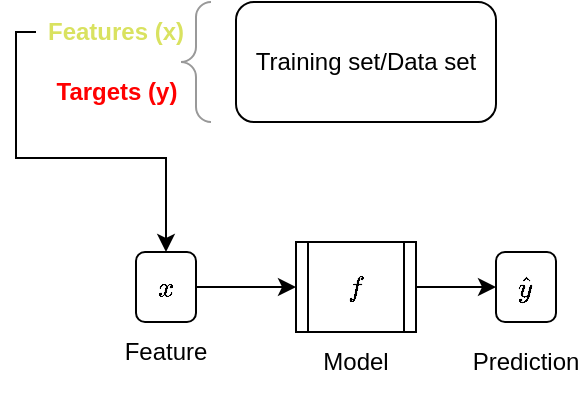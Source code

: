 <mxfile version="21.6.8" type="device">
  <diagram name="Page-1" id="iHIXbrSSJqJ3SrQxvAea">
    <mxGraphModel dx="500" dy="258" grid="1" gridSize="10" guides="1" tooltips="1" connect="1" arrows="1" fold="1" page="1" pageScale="1" pageWidth="850" pageHeight="1100" math="1" shadow="0">
      <root>
        <mxCell id="0" />
        <mxCell id="1" parent="0" />
        <mxCell id="eWeEJR-E06OmsJB59djM-1" value="Training set/Data set" style="rounded=1;whiteSpace=wrap;html=1;" parent="1" vertex="1">
          <mxGeometry x="290" y="150" width="130" height="60" as="geometry" />
        </mxCell>
        <mxCell id="eWeEJR-E06OmsJB59djM-2" value="" style="labelPosition=right;align=left;strokeWidth=1;shape=mxgraph.mockup.markup.curlyBrace;html=1;shadow=0;dashed=0;strokeColor=#999999;direction=north;rotation=0;" parent="1" vertex="1">
          <mxGeometry x="260" y="150" width="20" height="60" as="geometry" />
        </mxCell>
        <mxCell id="ZPXmJa7dby4E_Lpu59mY-7" style="edgeStyle=orthogonalEdgeStyle;rounded=0;orthogonalLoop=1;jettySize=auto;html=1;entryX=0.5;entryY=0;entryDx=0;entryDy=0;" parent="1" source="eWeEJR-E06OmsJB59djM-3" target="ZPXmJa7dby4E_Lpu59mY-5" edge="1">
          <mxGeometry relative="1" as="geometry">
            <Array as="points">
              <mxPoint x="180" y="165" />
              <mxPoint x="180" y="228" />
              <mxPoint x="255" y="228" />
            </Array>
          </mxGeometry>
        </mxCell>
        <mxCell id="eWeEJR-E06OmsJB59djM-3" value="Features (x)" style="text;html=1;strokeColor=none;fillColor=none;align=center;verticalAlign=middle;whiteSpace=wrap;rounded=0;fontColor=#d9e260;fontStyle=1" parent="1" vertex="1">
          <mxGeometry x="190" y="150" width="80" height="30" as="geometry" />
        </mxCell>
        <mxCell id="ZPXmJa7dby4E_Lpu59mY-1" value="Targets (y)" style="text;html=1;strokeColor=none;fillColor=none;align=center;verticalAlign=middle;whiteSpace=wrap;rounded=0;fontColor=#ff0000;fontStyle=1" parent="1" vertex="1">
          <mxGeometry x="197.5" y="180" width="65" height="30" as="geometry" />
        </mxCell>
        <mxCell id="ZPXmJa7dby4E_Lpu59mY-15" style="edgeStyle=orthogonalEdgeStyle;rounded=0;orthogonalLoop=1;jettySize=auto;html=1;entryX=0;entryY=0.5;entryDx=0;entryDy=0;" parent="1" source="ZPXmJa7dby4E_Lpu59mY-2" target="ZPXmJa7dby4E_Lpu59mY-4" edge="1">
          <mxGeometry relative="1" as="geometry" />
        </mxCell>
        <mxCell id="ZPXmJa7dby4E_Lpu59mY-2" value="\(f\)" style="shape=process;whiteSpace=wrap;html=1;backgroundOutline=1;" parent="1" vertex="1">
          <mxGeometry x="320" y="270" width="60" height="45" as="geometry" />
        </mxCell>
        <mxCell id="ZPXmJa7dby4E_Lpu59mY-4" value="\(\hat{y}\)" style="rounded=1;whiteSpace=wrap;html=1;" parent="1" vertex="1">
          <mxGeometry x="420" y="275" width="30" height="35" as="geometry" />
        </mxCell>
        <mxCell id="ZPXmJa7dby4E_Lpu59mY-14" style="edgeStyle=orthogonalEdgeStyle;rounded=0;orthogonalLoop=1;jettySize=auto;html=1;entryX=0;entryY=0.5;entryDx=0;entryDy=0;" parent="1" source="ZPXmJa7dby4E_Lpu59mY-5" target="ZPXmJa7dby4E_Lpu59mY-2" edge="1">
          <mxGeometry relative="1" as="geometry" />
        </mxCell>
        <mxCell id="ZPXmJa7dby4E_Lpu59mY-5" value="\(x\)" style="rounded=1;whiteSpace=wrap;html=1;" parent="1" vertex="1">
          <mxGeometry x="240" y="275" width="30" height="35" as="geometry" />
        </mxCell>
        <mxCell id="ZPXmJa7dby4E_Lpu59mY-10" value="Feature" style="text;html=1;strokeColor=none;fillColor=none;align=center;verticalAlign=middle;whiteSpace=wrap;rounded=0;" parent="1" vertex="1">
          <mxGeometry x="225" y="310" width="60" height="30" as="geometry" />
        </mxCell>
        <mxCell id="ZPXmJa7dby4E_Lpu59mY-11" value="Model" style="text;html=1;strokeColor=none;fillColor=none;align=center;verticalAlign=middle;whiteSpace=wrap;rounded=0;" parent="1" vertex="1">
          <mxGeometry x="320" y="315" width="60" height="30" as="geometry" />
        </mxCell>
        <mxCell id="ZPXmJa7dby4E_Lpu59mY-12" value="Prediction" style="text;html=1;strokeColor=none;fillColor=none;align=center;verticalAlign=middle;whiteSpace=wrap;rounded=0;" parent="1" vertex="1">
          <mxGeometry x="405" y="315" width="60" height="30" as="geometry" />
        </mxCell>
      </root>
    </mxGraphModel>
  </diagram>
</mxfile>
